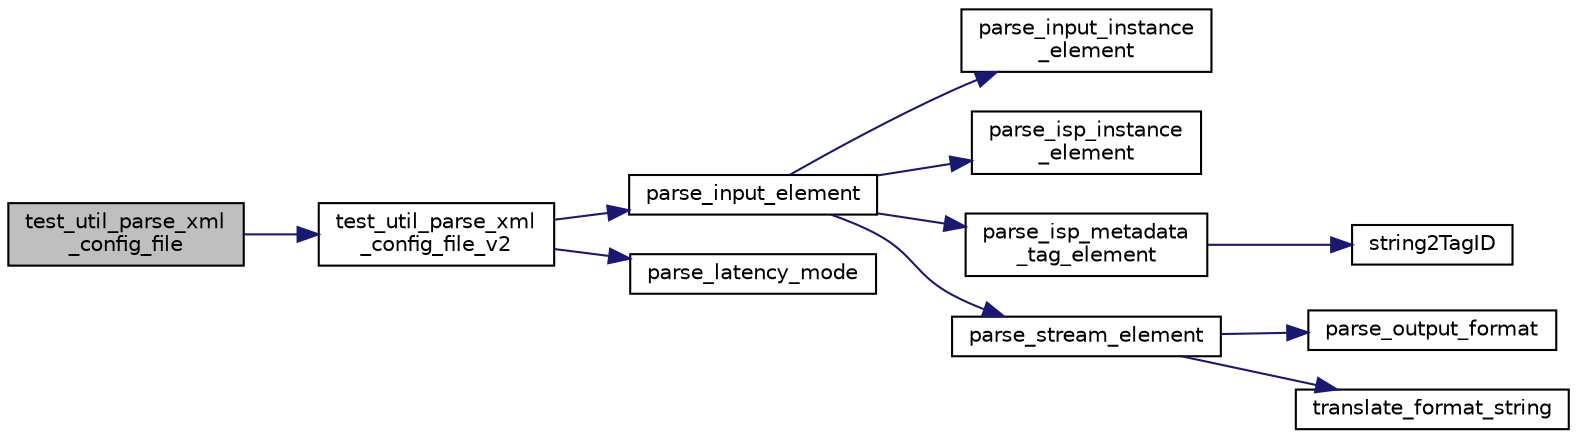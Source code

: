 digraph "test_util_parse_xml_config_file"
{
 // LATEX_PDF_SIZE
  edge [fontname="Helvetica",fontsize="10",labelfontname="Helvetica",labelfontsize="10"];
  node [fontname="Helvetica",fontsize="10",shape=record];
  rankdir="LR";
  Node1 [label="test_util_parse_xml\l_config_file",height=0.2,width=0.4,color="black", fillcolor="grey75", style="filled", fontcolor="black",tooltip="Parse XML config file for qcarcam_test."];
  Node1 -> Node2 [color="midnightblue",fontsize="10",style="solid"];
  Node2 [label="test_util_parse_xml\l_config_file_v2",height=0.2,width=0.4,color="black", fillcolor="white", style="filled",URL="$test__util_8cpp.html#a52f8debbad2906d3daf2c3bd842614a5",tooltip=" "];
  Node2 -> Node3 [color="midnightblue",fontsize="10",style="solid"];
  Node3 [label="parse_input_element",height=0.2,width=0.4,color="black", fillcolor="white", style="filled",URL="$test__util_8cpp.html#ab978d5f523028c027df2aead0822cee4",tooltip=" "];
  Node3 -> Node4 [color="midnightblue",fontsize="10",style="solid"];
  Node4 [label="parse_input_instance\l_element",height=0.2,width=0.4,color="black", fillcolor="white", style="filled",URL="$test__util_8cpp.html#af191fa716bf470a155954df1896c5bf0",tooltip=" "];
  Node3 -> Node5 [color="midnightblue",fontsize="10",style="solid"];
  Node5 [label="parse_isp_instance\l_element",height=0.2,width=0.4,color="black", fillcolor="white", style="filled",URL="$test__util_8cpp.html#ae02ec24023326e4e5b3f6321f8bcaa25",tooltip=" "];
  Node3 -> Node6 [color="midnightblue",fontsize="10",style="solid"];
  Node6 [label="parse_isp_metadata\l_tag_element",height=0.2,width=0.4,color="black", fillcolor="white", style="filled",URL="$test__util_8cpp.html#adae9033c0a4d70f0f1d6c9d61d0f3f16",tooltip=" "];
  Node6 -> Node7 [color="midnightblue",fontsize="10",style="solid"];
  Node7 [label="string2TagID",height=0.2,width=0.4,color="black", fillcolor="white", style="filled",URL="$test__util_8cpp.html#adbd24a5adf8a7eca56d2a8f35472fe59",tooltip=" "];
  Node3 -> Node8 [color="midnightblue",fontsize="10",style="solid"];
  Node8 [label="parse_stream_element",height=0.2,width=0.4,color="black", fillcolor="white", style="filled",URL="$test__util_8cpp.html#a1d46fc9f0916dae6b1ccf0ce09740d5e",tooltip=" "];
  Node8 -> Node9 [color="midnightblue",fontsize="10",style="solid"];
  Node9 [label="parse_output_format",height=0.2,width=0.4,color="black", fillcolor="white", style="filled",URL="$test__util_8cpp.html#ae571a7da4242322f10141e3a8e4a7583",tooltip=" "];
  Node8 -> Node10 [color="midnightblue",fontsize="10",style="solid"];
  Node10 [label="translate_format_string",height=0.2,width=0.4,color="black", fillcolor="white", style="filled",URL="$test__util_8cpp.html#a2f1d5926feb78a375a9bd7e75e792727",tooltip=" "];
  Node2 -> Node11 [color="midnightblue",fontsize="10",style="solid"];
  Node11 [label="parse_latency_mode",height=0.2,width=0.4,color="black", fillcolor="white", style="filled",URL="$test__util_8cpp.html#a55a2ff7ba3513e4271a911892a4fe018",tooltip=" "];
}
